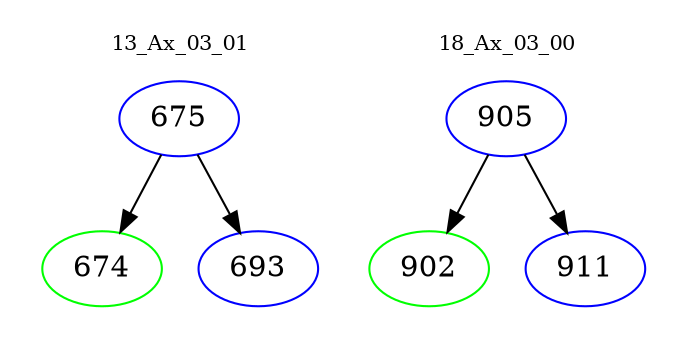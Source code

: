 digraph{
subgraph cluster_0 {
color = white
label = "13_Ax_03_01";
fontsize=10;
T0_675 [label="675", color="blue"]
T0_675 -> T0_674 [color="black"]
T0_674 [label="674", color="green"]
T0_675 -> T0_693 [color="black"]
T0_693 [label="693", color="blue"]
}
subgraph cluster_1 {
color = white
label = "18_Ax_03_00";
fontsize=10;
T1_905 [label="905", color="blue"]
T1_905 -> T1_902 [color="black"]
T1_902 [label="902", color="green"]
T1_905 -> T1_911 [color="black"]
T1_911 [label="911", color="blue"]
}
}
